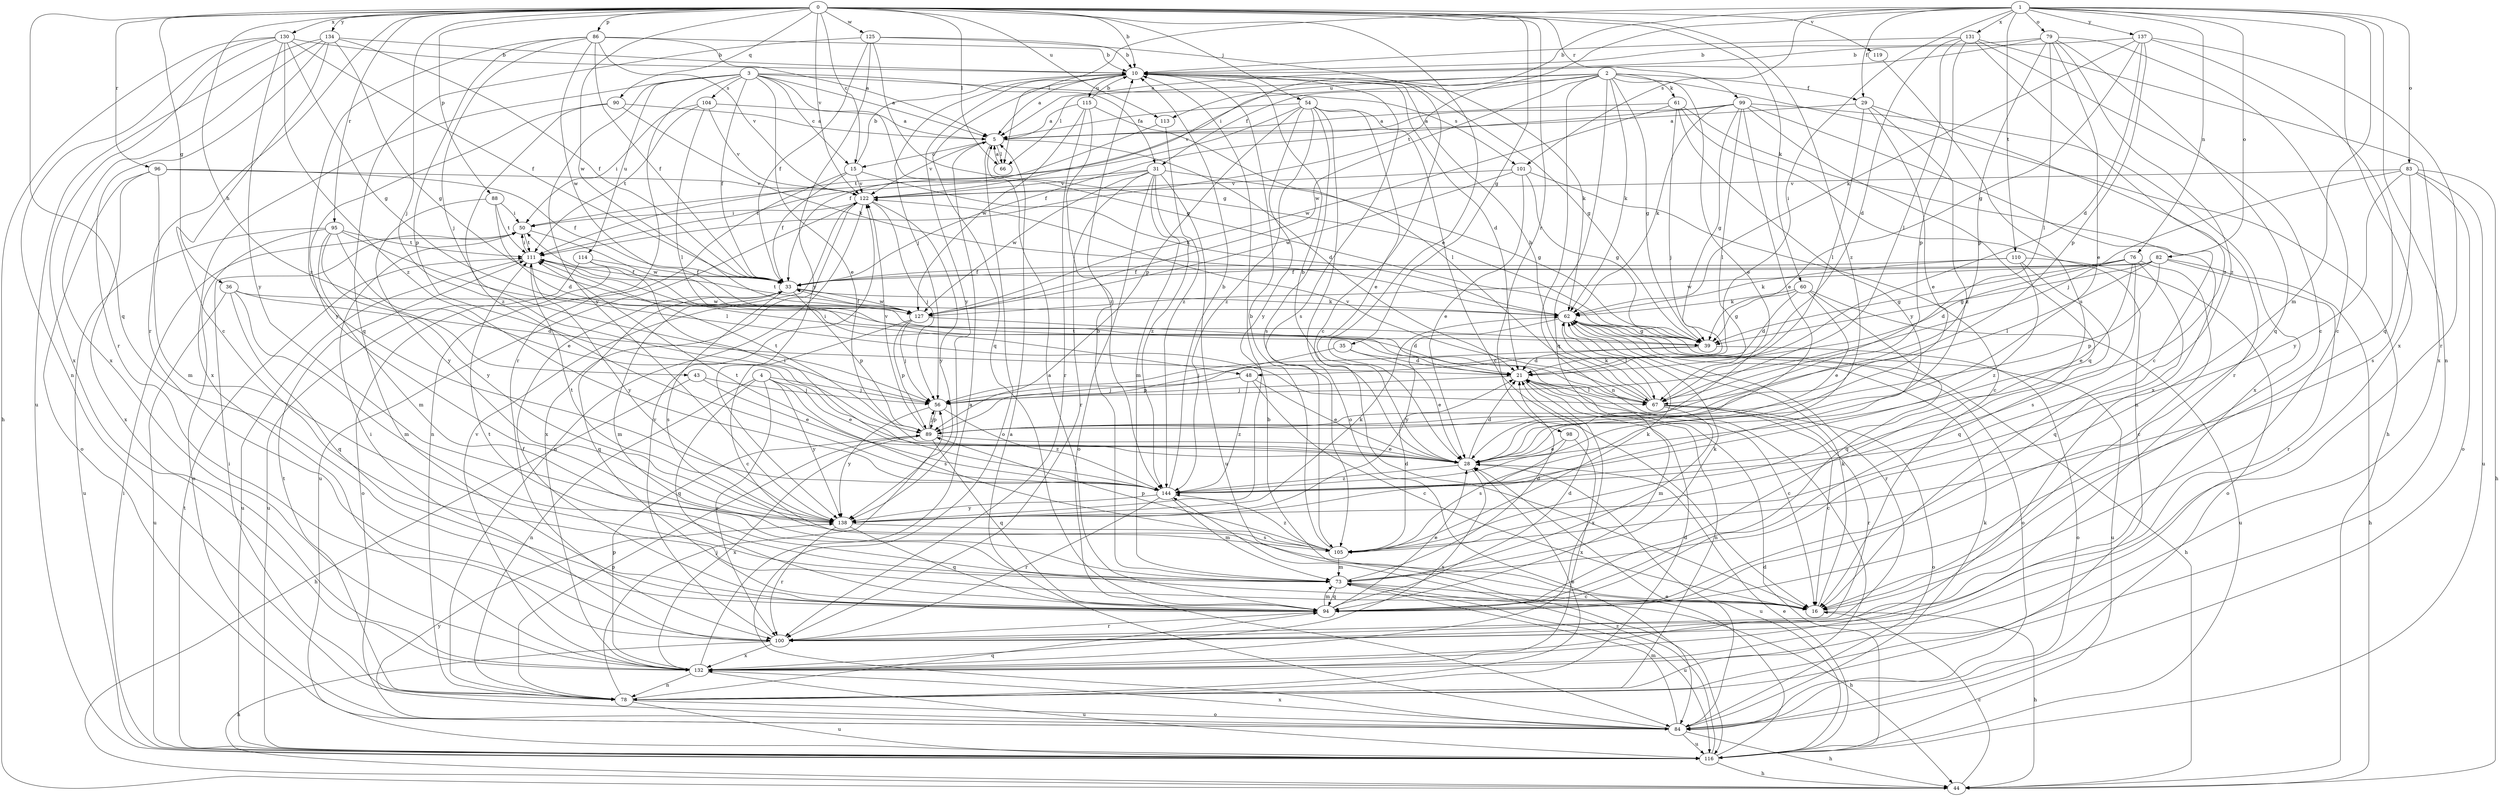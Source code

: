 strict digraph  {
0;
1;
2;
3;
4;
5;
10;
15;
16;
21;
28;
29;
31;
33;
35;
36;
39;
43;
44;
48;
50;
54;
56;
60;
61;
62;
66;
67;
73;
76;
78;
79;
82;
83;
84;
86;
88;
89;
90;
94;
95;
96;
98;
99;
100;
101;
104;
105;
110;
111;
113;
114;
115;
116;
119;
122;
125;
127;
130;
131;
132;
134;
137;
138;
144;
0 -> 10  [label=b];
0 -> 15  [label=c];
0 -> 28  [label=e];
0 -> 35  [label=g];
0 -> 36  [label=g];
0 -> 43  [label=h];
0 -> 54  [label=j];
0 -> 56  [label=j];
0 -> 60  [label=k];
0 -> 66  [label=l];
0 -> 86  [label=p];
0 -> 88  [label=p];
0 -> 90  [label=q];
0 -> 94  [label=q];
0 -> 95  [label=r];
0 -> 96  [label=r];
0 -> 98  [label=r];
0 -> 99  [label=r];
0 -> 100  [label=r];
0 -> 113  [label=u];
0 -> 119  [label=v];
0 -> 122  [label=v];
0 -> 125  [label=w];
0 -> 127  [label=w];
0 -> 130  [label=x];
0 -> 134  [label=y];
0 -> 144  [label=z];
1 -> 29  [label=f];
1 -> 48  [label=i];
1 -> 50  [label=i];
1 -> 66  [label=l];
1 -> 73  [label=m];
1 -> 76  [label=n];
1 -> 78  [label=n];
1 -> 79  [label=o];
1 -> 82  [label=o];
1 -> 83  [label=o];
1 -> 101  [label=s];
1 -> 110  [label=t];
1 -> 111  [label=t];
1 -> 131  [label=x];
1 -> 132  [label=x];
1 -> 137  [label=y];
2 -> 28  [label=e];
2 -> 29  [label=f];
2 -> 31  [label=f];
2 -> 39  [label=g];
2 -> 44  [label=h];
2 -> 61  [label=k];
2 -> 62  [label=k];
2 -> 66  [label=l];
2 -> 78  [label=n];
2 -> 94  [label=q];
2 -> 113  [label=u];
2 -> 122  [label=v];
2 -> 127  [label=w];
3 -> 5  [label=a];
3 -> 15  [label=c];
3 -> 28  [label=e];
3 -> 31  [label=f];
3 -> 33  [label=f];
3 -> 39  [label=g];
3 -> 100  [label=r];
3 -> 101  [label=s];
3 -> 104  [label=s];
3 -> 114  [label=u];
3 -> 132  [label=x];
3 -> 138  [label=y];
4 -> 28  [label=e];
4 -> 56  [label=j];
4 -> 78  [label=n];
4 -> 94  [label=q];
4 -> 100  [label=r];
4 -> 105  [label=s];
4 -> 138  [label=y];
5 -> 15  [label=c];
5 -> 21  [label=d];
5 -> 66  [label=l];
5 -> 84  [label=o];
5 -> 122  [label=v];
10 -> 5  [label=a];
10 -> 21  [label=d];
10 -> 39  [label=g];
10 -> 56  [label=j];
10 -> 62  [label=k];
10 -> 94  [label=q];
10 -> 105  [label=s];
10 -> 115  [label=u];
10 -> 138  [label=y];
15 -> 10  [label=b];
15 -> 33  [label=f];
15 -> 62  [label=k];
15 -> 78  [label=n];
15 -> 122  [label=v];
16 -> 44  [label=h];
16 -> 62  [label=k];
16 -> 111  [label=t];
21 -> 16  [label=c];
21 -> 56  [label=j];
21 -> 67  [label=l];
21 -> 78  [label=n];
21 -> 132  [label=x];
28 -> 10  [label=b];
28 -> 21  [label=d];
28 -> 116  [label=u];
28 -> 132  [label=x];
28 -> 144  [label=z];
29 -> 5  [label=a];
29 -> 28  [label=e];
29 -> 67  [label=l];
29 -> 100  [label=r];
29 -> 144  [label=z];
31 -> 39  [label=g];
31 -> 73  [label=m];
31 -> 84  [label=o];
31 -> 100  [label=r];
31 -> 111  [label=t];
31 -> 116  [label=u];
31 -> 122  [label=v];
31 -> 127  [label=w];
31 -> 144  [label=z];
33 -> 62  [label=k];
33 -> 73  [label=m];
33 -> 89  [label=p];
33 -> 94  [label=q];
33 -> 105  [label=s];
33 -> 127  [label=w];
35 -> 21  [label=d];
35 -> 28  [label=e];
35 -> 89  [label=p];
36 -> 21  [label=d];
36 -> 73  [label=m];
36 -> 94  [label=q];
36 -> 116  [label=u];
36 -> 127  [label=w];
39 -> 21  [label=d];
39 -> 56  [label=j];
39 -> 84  [label=o];
43 -> 28  [label=e];
43 -> 44  [label=h];
43 -> 56  [label=j];
44 -> 16  [label=c];
48 -> 16  [label=c];
48 -> 28  [label=e];
48 -> 56  [label=j];
48 -> 144  [label=z];
50 -> 111  [label=t];
50 -> 127  [label=w];
54 -> 5  [label=a];
54 -> 16  [label=c];
54 -> 28  [label=e];
54 -> 84  [label=o];
54 -> 89  [label=p];
54 -> 105  [label=s];
54 -> 111  [label=t];
54 -> 138  [label=y];
54 -> 144  [label=z];
56 -> 89  [label=p];
56 -> 138  [label=y];
56 -> 144  [label=z];
60 -> 21  [label=d];
60 -> 28  [label=e];
60 -> 39  [label=g];
60 -> 62  [label=k];
60 -> 94  [label=q];
60 -> 116  [label=u];
61 -> 5  [label=a];
61 -> 56  [label=j];
61 -> 78  [label=n];
61 -> 127  [label=w];
61 -> 132  [label=x];
61 -> 138  [label=y];
62 -> 39  [label=g];
62 -> 44  [label=h];
62 -> 67  [label=l];
62 -> 84  [label=o];
62 -> 100  [label=r];
62 -> 111  [label=t];
62 -> 116  [label=u];
62 -> 138  [label=y];
66 -> 5  [label=a];
67 -> 10  [label=b];
67 -> 16  [label=c];
67 -> 62  [label=k];
67 -> 73  [label=m];
67 -> 84  [label=o];
67 -> 100  [label=r];
67 -> 111  [label=t];
67 -> 122  [label=v];
73 -> 10  [label=b];
73 -> 16  [label=c];
73 -> 21  [label=d];
73 -> 44  [label=h];
73 -> 62  [label=k];
73 -> 94  [label=q];
73 -> 116  [label=u];
76 -> 16  [label=c];
76 -> 21  [label=d];
76 -> 28  [label=e];
76 -> 33  [label=f];
76 -> 39  [label=g];
76 -> 94  [label=q];
76 -> 105  [label=s];
78 -> 21  [label=d];
78 -> 28  [label=e];
78 -> 50  [label=i];
78 -> 56  [label=j];
78 -> 84  [label=o];
78 -> 89  [label=p];
78 -> 94  [label=q];
78 -> 111  [label=t];
78 -> 116  [label=u];
79 -> 5  [label=a];
79 -> 10  [label=b];
79 -> 16  [label=c];
79 -> 28  [label=e];
79 -> 67  [label=l];
79 -> 89  [label=p];
79 -> 94  [label=q];
79 -> 144  [label=z];
82 -> 33  [label=f];
82 -> 39  [label=g];
82 -> 44  [label=h];
82 -> 67  [label=l];
82 -> 89  [label=p];
82 -> 100  [label=r];
82 -> 127  [label=w];
83 -> 44  [label=h];
83 -> 56  [label=j];
83 -> 84  [label=o];
83 -> 105  [label=s];
83 -> 116  [label=u];
83 -> 122  [label=v];
83 -> 138  [label=y];
84 -> 5  [label=a];
84 -> 28  [label=e];
84 -> 44  [label=h];
84 -> 62  [label=k];
84 -> 73  [label=m];
84 -> 116  [label=u];
84 -> 132  [label=x];
84 -> 138  [label=y];
86 -> 5  [label=a];
86 -> 10  [label=b];
86 -> 33  [label=f];
86 -> 56  [label=j];
86 -> 89  [label=p];
86 -> 122  [label=v];
86 -> 127  [label=w];
86 -> 144  [label=z];
88 -> 21  [label=d];
88 -> 50  [label=i];
88 -> 111  [label=t];
88 -> 138  [label=y];
89 -> 28  [label=e];
89 -> 56  [label=j];
89 -> 94  [label=q];
89 -> 111  [label=t];
89 -> 122  [label=v];
89 -> 132  [label=x];
90 -> 5  [label=a];
90 -> 62  [label=k];
90 -> 138  [label=y];
90 -> 144  [label=z];
94 -> 5  [label=a];
94 -> 21  [label=d];
94 -> 28  [label=e];
94 -> 33  [label=f];
94 -> 73  [label=m];
94 -> 100  [label=r];
95 -> 28  [label=e];
95 -> 67  [label=l];
95 -> 73  [label=m];
95 -> 84  [label=o];
95 -> 111  [label=t];
95 -> 116  [label=u];
95 -> 138  [label=y];
96 -> 33  [label=f];
96 -> 73  [label=m];
96 -> 84  [label=o];
96 -> 122  [label=v];
96 -> 132  [label=x];
98 -> 28  [label=e];
98 -> 105  [label=s];
98 -> 132  [label=x];
99 -> 5  [label=a];
99 -> 16  [label=c];
99 -> 28  [label=e];
99 -> 33  [label=f];
99 -> 39  [label=g];
99 -> 62  [label=k];
99 -> 67  [label=l];
99 -> 94  [label=q];
99 -> 132  [label=x];
100 -> 44  [label=h];
100 -> 50  [label=i];
100 -> 122  [label=v];
100 -> 132  [label=x];
101 -> 16  [label=c];
101 -> 28  [label=e];
101 -> 39  [label=g];
101 -> 122  [label=v];
101 -> 127  [label=w];
104 -> 5  [label=a];
104 -> 50  [label=i];
104 -> 67  [label=l];
104 -> 111  [label=t];
104 -> 122  [label=v];
105 -> 10  [label=b];
105 -> 21  [label=d];
105 -> 62  [label=k];
105 -> 73  [label=m];
105 -> 89  [label=p];
105 -> 144  [label=z];
110 -> 33  [label=f];
110 -> 62  [label=k];
110 -> 84  [label=o];
110 -> 94  [label=q];
110 -> 144  [label=z];
111 -> 33  [label=f];
111 -> 50  [label=i];
111 -> 116  [label=u];
111 -> 138  [label=y];
113 -> 33  [label=f];
113 -> 144  [label=z];
114 -> 33  [label=f];
114 -> 84  [label=o];
114 -> 116  [label=u];
114 -> 48  [label=i];
115 -> 5  [label=a];
115 -> 10  [label=b];
115 -> 67  [label=l];
115 -> 100  [label=r];
115 -> 127  [label=w];
115 -> 144  [label=z];
116 -> 10  [label=b];
116 -> 21  [label=d];
116 -> 28  [label=e];
116 -> 44  [label=h];
116 -> 50  [label=i];
116 -> 111  [label=t];
116 -> 144  [label=z];
119 -> 105  [label=s];
122 -> 50  [label=i];
122 -> 56  [label=j];
122 -> 78  [label=n];
122 -> 116  [label=u];
122 -> 132  [label=x];
122 -> 138  [label=y];
125 -> 10  [label=b];
125 -> 16  [label=c];
125 -> 33  [label=f];
125 -> 39  [label=g];
125 -> 94  [label=q];
125 -> 138  [label=y];
127 -> 16  [label=c];
127 -> 21  [label=d];
127 -> 33  [label=f];
127 -> 56  [label=j];
127 -> 89  [label=p];
130 -> 10  [label=b];
130 -> 33  [label=f];
130 -> 39  [label=g];
130 -> 44  [label=h];
130 -> 78  [label=n];
130 -> 132  [label=x];
130 -> 138  [label=y];
130 -> 144  [label=z];
131 -> 10  [label=b];
131 -> 16  [label=c];
131 -> 21  [label=d];
131 -> 67  [label=l];
131 -> 89  [label=p];
131 -> 132  [label=x];
131 -> 144  [label=z];
132 -> 5  [label=a];
132 -> 78  [label=n];
132 -> 89  [label=p];
132 -> 116  [label=u];
132 -> 122  [label=v];
134 -> 10  [label=b];
134 -> 16  [label=c];
134 -> 33  [label=f];
134 -> 39  [label=g];
134 -> 100  [label=r];
134 -> 116  [label=u];
134 -> 132  [label=x];
137 -> 10  [label=b];
137 -> 21  [label=d];
137 -> 39  [label=g];
137 -> 62  [label=k];
137 -> 89  [label=p];
137 -> 94  [label=q];
137 -> 100  [label=r];
138 -> 62  [label=k];
138 -> 94  [label=q];
138 -> 100  [label=r];
138 -> 105  [label=s];
138 -> 111  [label=t];
144 -> 10  [label=b];
144 -> 50  [label=i];
144 -> 73  [label=m];
144 -> 100  [label=r];
144 -> 111  [label=t];
144 -> 138  [label=y];
}
